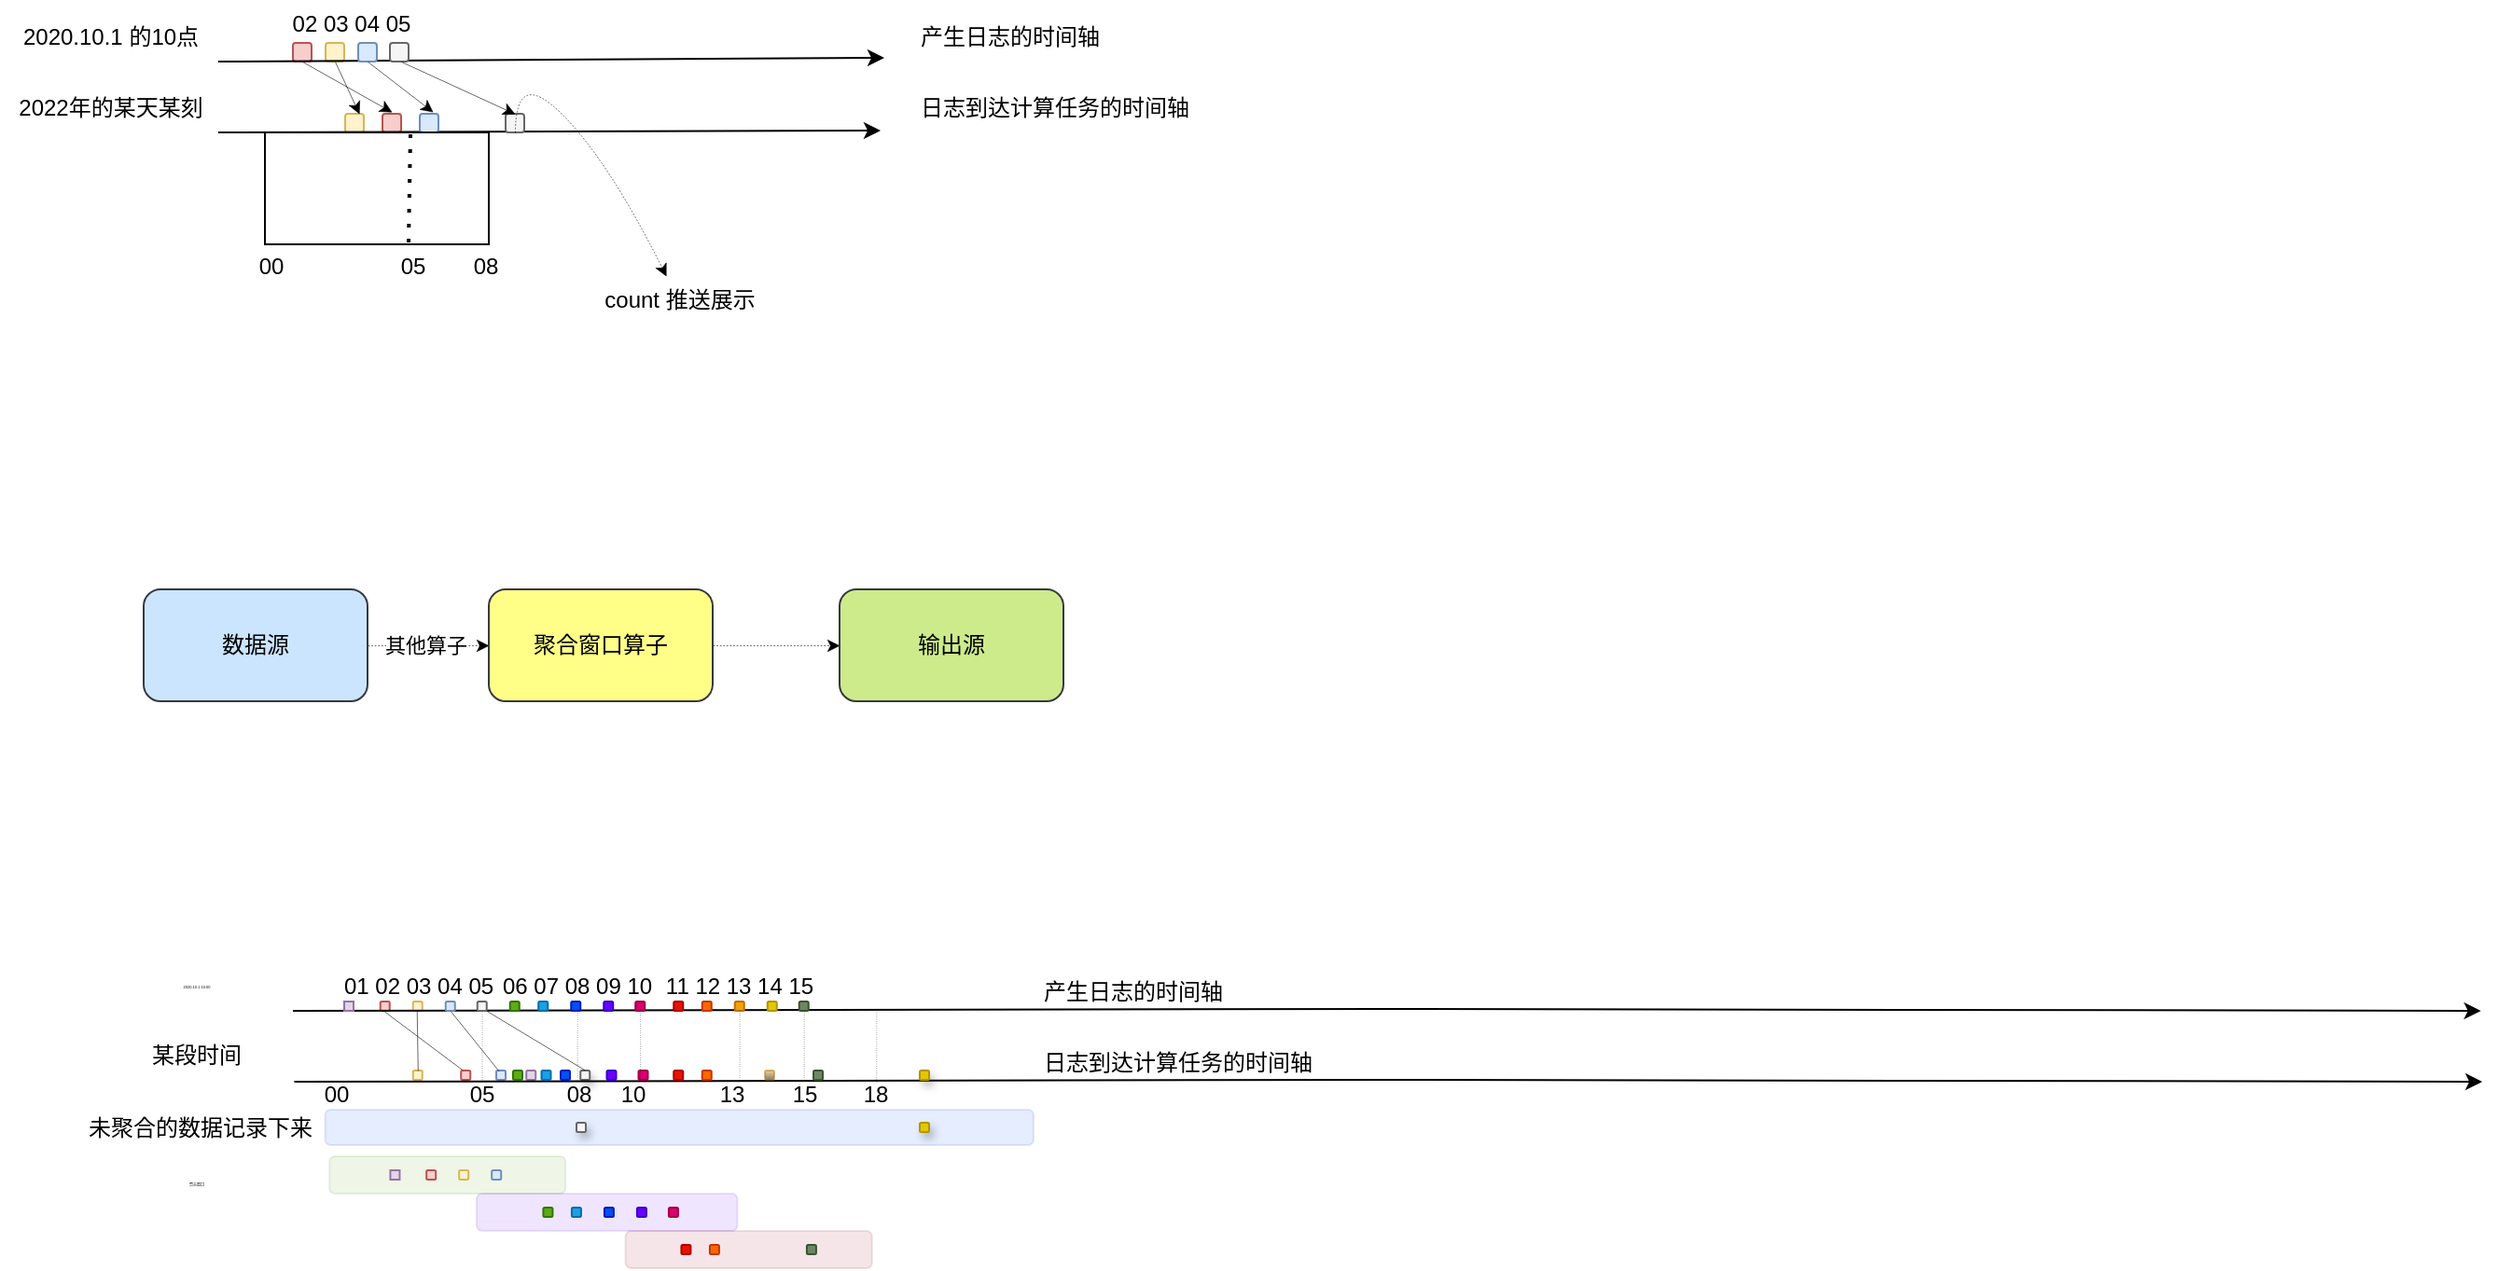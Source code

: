 <mxfile version="20.4.0" type="github">
  <diagram id="sPJugvbC0ONJ9PqJ7Bom" name="第 1 页">
    <mxGraphModel dx="702" dy="395" grid="0" gridSize="10" guides="1" tooltips="1" connect="1" arrows="1" fold="1" page="1" pageScale="1" pageWidth="827" pageHeight="1169" math="0" shadow="0">
      <root>
        <mxCell id="0" />
        <mxCell id="1" parent="0" />
        <mxCell id="6XPgIttAEbWycJ4cvZvO-1" value="" style="rounded=1;whiteSpace=wrap;html=1;fillColor=#f8cecc;strokeColor=#b85450;" parent="1" vertex="1">
          <mxGeometry x="175" y="298" width="10" height="10" as="geometry" />
        </mxCell>
        <mxCell id="6XPgIttAEbWycJ4cvZvO-5" value="" style="rounded=1;whiteSpace=wrap;html=1;fillColor=#fff2cc;strokeColor=#d6b656;" parent="1" vertex="1">
          <mxGeometry x="192.5" y="298" width="10" height="10" as="geometry" />
        </mxCell>
        <mxCell id="6XPgIttAEbWycJ4cvZvO-9" value="" style="endArrow=classic;html=1;rounded=0;strokeWidth=1;" parent="1" edge="1">
          <mxGeometry width="50" height="50" relative="1" as="geometry">
            <mxPoint x="135" y="308" as="sourcePoint" />
            <mxPoint x="492" y="306" as="targetPoint" />
          </mxGeometry>
        </mxCell>
        <mxCell id="6XPgIttAEbWycJ4cvZvO-10" value="" style="rounded=1;whiteSpace=wrap;html=1;fillColor=#f8cecc;strokeColor=#b85450;" parent="1" vertex="1">
          <mxGeometry x="223" y="336" width="10" height="10" as="geometry" />
        </mxCell>
        <mxCell id="6XPgIttAEbWycJ4cvZvO-11" value="" style="rounded=1;whiteSpace=wrap;html=1;fillColor=#fff2cc;strokeColor=#d6b656;" parent="1" vertex="1">
          <mxGeometry x="203" y="336" width="10" height="10" as="geometry" />
        </mxCell>
        <mxCell id="6XPgIttAEbWycJ4cvZvO-12" value="" style="endArrow=classic;html=1;rounded=0;strokeWidth=1;" parent="1" edge="1">
          <mxGeometry width="50" height="50" relative="1" as="geometry">
            <mxPoint x="135" y="346" as="sourcePoint" />
            <mxPoint x="490" y="345" as="targetPoint" />
          </mxGeometry>
        </mxCell>
        <mxCell id="6XPgIttAEbWycJ4cvZvO-15" value="" style="rounded=1;whiteSpace=wrap;html=1;fillColor=#dae8fc;strokeColor=#6c8ebf;" parent="1" vertex="1">
          <mxGeometry x="210" y="298" width="10" height="10" as="geometry" />
        </mxCell>
        <mxCell id="6XPgIttAEbWycJ4cvZvO-16" value="" style="rounded=1;whiteSpace=wrap;html=1;fillColor=#dae8fc;strokeColor=#6c8ebf;" parent="1" vertex="1">
          <mxGeometry x="243" y="336" width="10" height="10" as="geometry" />
        </mxCell>
        <mxCell id="6XPgIttAEbWycJ4cvZvO-17" value="" style="endArrow=classic;html=1;rounded=1;strokeWidth=0.3;exitX=0.5;exitY=1;exitDx=0;exitDy=0;" parent="1" source="6XPgIttAEbWycJ4cvZvO-1" edge="1">
          <mxGeometry width="50" height="50" relative="1" as="geometry">
            <mxPoint x="253" y="360" as="sourcePoint" />
            <mxPoint x="228" y="335" as="targetPoint" />
          </mxGeometry>
        </mxCell>
        <mxCell id="6XPgIttAEbWycJ4cvZvO-18" value="" style="rounded=1;whiteSpace=wrap;html=1;fillColor=#f5f5f5;strokeColor=#666666;fontColor=#333333;" parent="1" vertex="1">
          <mxGeometry x="227" y="298" width="10" height="10" as="geometry" />
        </mxCell>
        <mxCell id="6XPgIttAEbWycJ4cvZvO-19" value="" style="rounded=1;whiteSpace=wrap;html=1;fillColor=#f5f5f5;strokeColor=#666666;fontColor=#333333;" parent="1" vertex="1">
          <mxGeometry x="289" y="336" width="10" height="10" as="geometry" />
        </mxCell>
        <mxCell id="6XPgIttAEbWycJ4cvZvO-20" value="02 03 04 05" style="text;html=1;align=center;verticalAlign=middle;resizable=0;points=[];autosize=1;strokeColor=none;fillColor=none;" parent="1" vertex="1">
          <mxGeometry x="165" y="275" width="81" height="26" as="geometry" />
        </mxCell>
        <mxCell id="6XPgIttAEbWycJ4cvZvO-21" value="产生日志的时间轴" style="text;html=1;align=center;verticalAlign=middle;resizable=0;points=[];autosize=1;strokeColor=none;fillColor=none;" parent="1" vertex="1">
          <mxGeometry x="502" y="282" width="114" height="26" as="geometry" />
        </mxCell>
        <mxCell id="6XPgIttAEbWycJ4cvZvO-22" value="日志到达计算任务的时间轴" style="text;html=1;align=center;verticalAlign=middle;resizable=0;points=[];autosize=1;strokeColor=none;fillColor=none;" parent="1" vertex="1">
          <mxGeometry x="502" y="320" width="162" height="26" as="geometry" />
        </mxCell>
        <mxCell id="6XPgIttAEbWycJ4cvZvO-24" value="" style="endArrow=classic;html=1;rounded=1;strokeWidth=0.3;exitX=0.5;exitY=1;exitDx=0;exitDy=0;entryX=0.75;entryY=0;entryDx=0;entryDy=0;" parent="1" source="6XPgIttAEbWycJ4cvZvO-5" target="6XPgIttAEbWycJ4cvZvO-11" edge="1">
          <mxGeometry width="50" height="50" relative="1" as="geometry">
            <mxPoint x="190" y="318" as="sourcePoint" />
            <mxPoint x="209" y="334" as="targetPoint" />
          </mxGeometry>
        </mxCell>
        <mxCell id="6XPgIttAEbWycJ4cvZvO-25" value="" style="endArrow=classic;html=1;rounded=1;strokeWidth=0.3;exitX=0.5;exitY=1;exitDx=0;exitDy=0;" parent="1" edge="1">
          <mxGeometry width="50" height="50" relative="1" as="geometry">
            <mxPoint x="215" y="308" as="sourcePoint" />
            <mxPoint x="250" y="335" as="targetPoint" />
          </mxGeometry>
        </mxCell>
        <mxCell id="6XPgIttAEbWycJ4cvZvO-26" value="" style="endArrow=classic;html=1;rounded=1;strokeWidth=0.3;exitX=0.5;exitY=1;exitDx=0;exitDy=0;entryX=0.5;entryY=0;entryDx=0;entryDy=0;" parent="1" target="6XPgIttAEbWycJ4cvZvO-19" edge="1">
          <mxGeometry width="50" height="50" relative="1" as="geometry">
            <mxPoint x="233" y="308" as="sourcePoint" />
            <mxPoint x="293.5" y="334" as="targetPoint" />
          </mxGeometry>
        </mxCell>
        <mxCell id="6XPgIttAEbWycJ4cvZvO-29" value="" style="rounded=0;whiteSpace=wrap;html=1;" parent="1" vertex="1">
          <mxGeometry x="160" y="346" width="120" height="60" as="geometry" />
        </mxCell>
        <mxCell id="6XPgIttAEbWycJ4cvZvO-31" value="" style="endArrow=none;dashed=1;html=1;dashPattern=1 3;strokeWidth=2;rounded=1;" parent="1" edge="1">
          <mxGeometry width="50" height="50" relative="1" as="geometry">
            <mxPoint x="237" y="405" as="sourcePoint" />
            <mxPoint x="238" y="347" as="targetPoint" />
          </mxGeometry>
        </mxCell>
        <mxCell id="6XPgIttAEbWycJ4cvZvO-32" value="00" style="text;html=1;align=center;verticalAlign=middle;resizable=0;points=[];autosize=1;strokeColor=none;fillColor=none;" parent="1" vertex="1">
          <mxGeometry x="147" y="405" width="31" height="26" as="geometry" />
        </mxCell>
        <mxCell id="6XPgIttAEbWycJ4cvZvO-33" value="08" style="text;html=1;align=center;verticalAlign=middle;resizable=0;points=[];autosize=1;strokeColor=none;fillColor=none;" parent="1" vertex="1">
          <mxGeometry x="262" y="405" width="31" height="26" as="geometry" />
        </mxCell>
        <mxCell id="6XPgIttAEbWycJ4cvZvO-34" value="" style="curved=1;endArrow=classic;html=1;rounded=1;dashed=1;strokeWidth=0.3;exitX=0.5;exitY=1;exitDx=0;exitDy=0;" parent="1" source="6XPgIttAEbWycJ4cvZvO-19" target="6XPgIttAEbWycJ4cvZvO-35" edge="1">
          <mxGeometry width="50" height="50" relative="1" as="geometry">
            <mxPoint x="344" y="311" as="sourcePoint" />
            <mxPoint x="368" y="471" as="targetPoint" />
            <Array as="points">
              <mxPoint x="294" y="311" />
              <mxPoint x="344" y="361" />
            </Array>
          </mxGeometry>
        </mxCell>
        <mxCell id="6XPgIttAEbWycJ4cvZvO-35" value="count 推送展示" style="text;html=1;align=center;verticalAlign=middle;resizable=0;points=[];autosize=1;strokeColor=none;fillColor=none;" parent="1" vertex="1">
          <mxGeometry x="332" y="423" width="99" height="26" as="geometry" />
        </mxCell>
        <mxCell id="6XPgIttAEbWycJ4cvZvO-36" value="05" style="text;html=1;align=center;verticalAlign=middle;resizable=0;points=[];autosize=1;strokeColor=none;fillColor=none;" parent="1" vertex="1">
          <mxGeometry x="223" y="405" width="31" height="26" as="geometry" />
        </mxCell>
        <mxCell id="6XPgIttAEbWycJ4cvZvO-37" value="2020.10.1 的10点" style="text;html=1;align=center;verticalAlign=middle;resizable=0;points=[];autosize=1;strokeColor=none;fillColor=none;" parent="1" vertex="1">
          <mxGeometry x="21" y="282" width="112" height="26" as="geometry" />
        </mxCell>
        <mxCell id="6XPgIttAEbWycJ4cvZvO-38" value="2022年的某天某刻" style="text;html=1;align=center;verticalAlign=middle;resizable=0;points=[];autosize=1;strokeColor=none;fillColor=none;" parent="1" vertex="1">
          <mxGeometry x="18.5" y="320" width="117" height="26" as="geometry" />
        </mxCell>
        <mxCell id="6XPgIttAEbWycJ4cvZvO-42" value="" style="edgeStyle=orthogonalEdgeStyle;rounded=1;orthogonalLoop=1;jettySize=auto;html=1;dashed=1;strokeWidth=0.3;" parent="1" source="6XPgIttAEbWycJ4cvZvO-39" target="6XPgIttAEbWycJ4cvZvO-40" edge="1">
          <mxGeometry relative="1" as="geometry" />
        </mxCell>
        <mxCell id="6XPgIttAEbWycJ4cvZvO-44" value="其他算子" style="edgeLabel;html=1;align=center;verticalAlign=middle;resizable=0;points=[];" parent="6XPgIttAEbWycJ4cvZvO-42" vertex="1" connectable="0">
          <mxGeometry x="-0.064" relative="1" as="geometry">
            <mxPoint as="offset" />
          </mxGeometry>
        </mxCell>
        <mxCell id="6XPgIttAEbWycJ4cvZvO-39" value="数据源" style="rounded=1;whiteSpace=wrap;html=1;fillColor=#cce5ff;strokeColor=#36393d;" parent="1" vertex="1">
          <mxGeometry x="95" y="591" width="120" height="60" as="geometry" />
        </mxCell>
        <mxCell id="6XPgIttAEbWycJ4cvZvO-43" value="" style="edgeStyle=orthogonalEdgeStyle;rounded=1;orthogonalLoop=1;jettySize=auto;html=1;dashed=1;strokeWidth=0.3;" parent="1" source="6XPgIttAEbWycJ4cvZvO-40" target="6XPgIttAEbWycJ4cvZvO-41" edge="1">
          <mxGeometry relative="1" as="geometry" />
        </mxCell>
        <mxCell id="6XPgIttAEbWycJ4cvZvO-40" value="聚合窗口算子" style="rounded=1;whiteSpace=wrap;html=1;fillColor=#ffff88;strokeColor=#36393d;" parent="1" vertex="1">
          <mxGeometry x="280" y="591" width="120" height="60" as="geometry" />
        </mxCell>
        <mxCell id="6XPgIttAEbWycJ4cvZvO-41" value="输出源" style="rounded=1;whiteSpace=wrap;html=1;fillColor=#cdeb8b;strokeColor=#36393d;" parent="1" vertex="1">
          <mxGeometry x="468" y="591" width="120" height="60" as="geometry" />
        </mxCell>
        <mxCell id="oD4sQb2ByNEXu4j8s0dV-1" value="" style="rounded=1;whiteSpace=wrap;html=1;fillColor=#f8cecc;strokeColor=#b85450;" vertex="1" parent="1">
          <mxGeometry x="221.87" y="812" width="5" height="5" as="geometry" />
        </mxCell>
        <mxCell id="oD4sQb2ByNEXu4j8s0dV-2" value="" style="rounded=1;whiteSpace=wrap;html=1;fillColor=#fff2cc;strokeColor=#d6b656;" vertex="1" parent="1">
          <mxGeometry x="239.37" y="812" width="5" height="5" as="geometry" />
        </mxCell>
        <mxCell id="oD4sQb2ByNEXu4j8s0dV-3" value="" style="endArrow=classic;html=1;rounded=0;strokeWidth=1;" edge="1" parent="1">
          <mxGeometry width="50" height="50" relative="1" as="geometry">
            <mxPoint x="175" y="817" as="sourcePoint" />
            <mxPoint x="1347.75" y="817" as="targetPoint" />
            <Array as="points">
              <mxPoint x="761" y="816" />
            </Array>
          </mxGeometry>
        </mxCell>
        <mxCell id="oD4sQb2ByNEXu4j8s0dV-4" value="" style="rounded=1;whiteSpace=wrap;html=1;fillColor=#f8cecc;strokeColor=#b85450;" vertex="1" parent="1">
          <mxGeometry x="265.12" y="849" width="5" height="5" as="geometry" />
        </mxCell>
        <mxCell id="oD4sQb2ByNEXu4j8s0dV-5" value="" style="rounded=1;whiteSpace=wrap;html=1;fillColor=#fff2cc;strokeColor=#d6b656;" vertex="1" parent="1">
          <mxGeometry x="239.37" y="849" width="5" height="5" as="geometry" />
        </mxCell>
        <mxCell id="oD4sQb2ByNEXu4j8s0dV-7" value="" style="rounded=1;whiteSpace=wrap;html=1;fillColor=#dae8fc;strokeColor=#6c8ebf;" vertex="1" parent="1">
          <mxGeometry x="256.87" y="812" width="5" height="5" as="geometry" />
        </mxCell>
        <mxCell id="oD4sQb2ByNEXu4j8s0dV-8" value="" style="rounded=1;whiteSpace=wrap;html=1;fillColor=#dae8fc;strokeColor=#6c8ebf;" vertex="1" parent="1">
          <mxGeometry x="284" y="849" width="5" height="5" as="geometry" />
        </mxCell>
        <mxCell id="oD4sQb2ByNEXu4j8s0dV-10" value="" style="rounded=1;whiteSpace=wrap;html=1;fillColor=#f5f5f5;strokeColor=#666666;fontColor=#333333;" vertex="1" parent="1">
          <mxGeometry x="273.87" y="812" width="5" height="5" as="geometry" />
        </mxCell>
        <mxCell id="oD4sQb2ByNEXu4j8s0dV-11" value="" style="rounded=1;whiteSpace=wrap;html=1;fillColor=#f5f5f5;strokeColor=#666666;fontColor=#333333;sketch=0;shadow=1;glass=0;" vertex="1" parent="1">
          <mxGeometry x="329.12" y="849" width="5" height="5" as="geometry" />
        </mxCell>
        <mxCell id="oD4sQb2ByNEXu4j8s0dV-12" value="01 02 03 04 05" style="text;html=1;align=center;verticalAlign=middle;resizable=0;points=[];autosize=1;strokeColor=none;fillColor=none;" vertex="1" parent="1">
          <mxGeometry x="192.5" y="791" width="98" height="26" as="geometry" />
        </mxCell>
        <mxCell id="oD4sQb2ByNEXu4j8s0dV-20" value="00" style="text;html=1;align=center;verticalAlign=middle;resizable=0;points=[];autosize=1;strokeColor=none;fillColor=none;" vertex="1" parent="1">
          <mxGeometry x="182" y="849" width="31" height="26" as="geometry" />
        </mxCell>
        <mxCell id="oD4sQb2ByNEXu4j8s0dV-21" value="08" style="text;html=1;align=center;verticalAlign=middle;resizable=0;points=[];autosize=1;strokeColor=none;fillColor=none;" vertex="1" parent="1">
          <mxGeometry x="312.25" y="849" width="31" height="26" as="geometry" />
        </mxCell>
        <mxCell id="oD4sQb2ByNEXu4j8s0dV-24" value="05" style="text;html=1;align=center;verticalAlign=middle;resizable=0;points=[];autosize=1;strokeColor=none;fillColor=none;" vertex="1" parent="1">
          <mxGeometry x="260.37" y="849" width="31" height="26" as="geometry" />
        </mxCell>
        <mxCell id="oD4sQb2ByNEXu4j8s0dV-25" value="&lt;font style=&quot;line-height: 0.8; font-size: 2px;&quot;&gt;2020.10.1 10:00&lt;/font&gt;" style="text;html=1;align=center;verticalAlign=middle;resizable=0;points=[];autosize=1;strokeColor=none;fillColor=none;fontSize=2;" vertex="1" parent="1">
          <mxGeometry x="70" y="791" width="105" height="26" as="geometry" />
        </mxCell>
        <mxCell id="oD4sQb2ByNEXu4j8s0dV-26" value="某段时间" style="text;html=1;align=center;verticalAlign=middle;resizable=0;points=[];autosize=1;strokeColor=none;fillColor=none;" vertex="1" parent="1">
          <mxGeometry x="89.5" y="828" width="66" height="26" as="geometry" />
        </mxCell>
        <mxCell id="oD4sQb2ByNEXu4j8s0dV-33" value="" style="rounded=1;whiteSpace=wrap;html=1;fillColor=#e1d5e7;strokeColor=#9673a6;arcSize=0;" vertex="1" parent="1">
          <mxGeometry x="202.5" y="812" width="5" height="5" as="geometry" />
        </mxCell>
        <mxCell id="oD4sQb2ByNEXu4j8s0dV-34" value="" style="rounded=1;whiteSpace=wrap;html=1;fillColor=#e1d5e7;strokeColor=#9673a6;" vertex="1" parent="1">
          <mxGeometry x="300.12" y="849" width="5" height="5" as="geometry" />
        </mxCell>
        <mxCell id="oD4sQb2ByNEXu4j8s0dV-50" value="" style="rounded=1;whiteSpace=wrap;html=1;fillColor=#1ba1e2;strokeColor=#006EAF;fontColor=#ffffff;" vertex="1" parent="1">
          <mxGeometry x="306.62" y="812" width="5" height="5" as="geometry" />
        </mxCell>
        <mxCell id="oD4sQb2ByNEXu4j8s0dV-51" value="" style="rounded=1;whiteSpace=wrap;html=1;fillColor=#0050ef;strokeColor=#001DBC;fontColor=#ffffff;" vertex="1" parent="1">
          <mxGeometry x="324.12" y="812" width="5" height="5" as="geometry" />
        </mxCell>
        <mxCell id="oD4sQb2ByNEXu4j8s0dV-52" value="" style="rounded=1;whiteSpace=wrap;html=1;fillColor=#6a00ff;strokeColor=#3700CC;fontColor=#ffffff;" vertex="1" parent="1">
          <mxGeometry x="341.62" y="812" width="5" height="5" as="geometry" />
        </mxCell>
        <mxCell id="oD4sQb2ByNEXu4j8s0dV-53" value="" style="rounded=1;whiteSpace=wrap;html=1;fillColor=#d80073;strokeColor=#A50040;fontColor=#ffffff;" vertex="1" parent="1">
          <mxGeometry x="358.62" y="812" width="5" height="5" as="geometry" />
        </mxCell>
        <mxCell id="oD4sQb2ByNEXu4j8s0dV-54" value="06 07 08 09 10" style="text;html=1;align=center;verticalAlign=middle;resizable=0;points=[];autosize=1;strokeColor=none;fillColor=none;" vertex="1" parent="1">
          <mxGeometry x="277.62" y="791" width="98" height="26" as="geometry" />
        </mxCell>
        <mxCell id="oD4sQb2ByNEXu4j8s0dV-55" value="" style="rounded=1;whiteSpace=wrap;html=1;fillColor=#60a917;strokeColor=#2D7600;fontColor=#ffffff;" vertex="1" parent="1">
          <mxGeometry x="291.37" y="812" width="5" height="5" as="geometry" />
        </mxCell>
        <mxCell id="oD4sQb2ByNEXu4j8s0dV-56" value="" style="rounded=1;whiteSpace=wrap;html=1;fillColor=#fa6800;strokeColor=#C73500;fontColor=#000000;" vertex="1" parent="1">
          <mxGeometry x="394.37" y="812" width="5" height="5" as="geometry" />
        </mxCell>
        <mxCell id="oD4sQb2ByNEXu4j8s0dV-57" value="" style="rounded=1;whiteSpace=wrap;html=1;fillColor=#f0a30a;strokeColor=#BD7000;fontColor=#000000;" vertex="1" parent="1">
          <mxGeometry x="411.87" y="812" width="5" height="5" as="geometry" />
        </mxCell>
        <mxCell id="oD4sQb2ByNEXu4j8s0dV-58" value="" style="rounded=1;whiteSpace=wrap;html=1;fillColor=#e3c800;strokeColor=#B09500;fontColor=#000000;" vertex="1" parent="1">
          <mxGeometry x="429.37" y="812" width="5" height="5" as="geometry" />
        </mxCell>
        <mxCell id="oD4sQb2ByNEXu4j8s0dV-59" value="" style="rounded=1;whiteSpace=wrap;html=1;fillColor=#6d8764;strokeColor=#3A5431;fontColor=#ffffff;" vertex="1" parent="1">
          <mxGeometry x="446.37" y="812" width="5" height="5" as="geometry" />
        </mxCell>
        <mxCell id="oD4sQb2ByNEXu4j8s0dV-60" value="11 12 13 14 15" style="text;html=1;align=center;verticalAlign=middle;resizable=0;points=[];autosize=1;strokeColor=none;fillColor=none;" vertex="1" parent="1">
          <mxGeometry x="365.25" y="791" width="97" height="26" as="geometry" />
        </mxCell>
        <mxCell id="oD4sQb2ByNEXu4j8s0dV-61" value="" style="rounded=1;whiteSpace=wrap;html=1;fillColor=#e51400;strokeColor=#B20000;fontColor=#ffffff;" vertex="1" parent="1">
          <mxGeometry x="379.12" y="812" width="5" height="5" as="geometry" />
        </mxCell>
        <mxCell id="oD4sQb2ByNEXu4j8s0dV-72" value="10" style="text;html=1;align=center;verticalAlign=middle;resizable=0;points=[];autosize=1;strokeColor=none;fillColor=none;" vertex="1" parent="1">
          <mxGeometry x="341.25" y="849" width="31" height="26" as="geometry" />
        </mxCell>
        <mxCell id="oD4sQb2ByNEXu4j8s0dV-73" value="15" style="text;html=1;align=center;verticalAlign=middle;resizable=0;points=[];autosize=1;strokeColor=none;fillColor=none;" vertex="1" parent="1">
          <mxGeometry x="433" y="849" width="31" height="26" as="geometry" />
        </mxCell>
        <mxCell id="oD4sQb2ByNEXu4j8s0dV-74" value="18" style="text;html=1;align=center;verticalAlign=middle;resizable=0;points=[];autosize=1;strokeColor=none;fillColor=none;" vertex="1" parent="1">
          <mxGeometry x="471" y="849" width="31" height="26" as="geometry" />
        </mxCell>
        <mxCell id="oD4sQb2ByNEXu4j8s0dV-85" value="" style="endArrow=classic;html=1;rounded=0;strokeWidth=1;" edge="1" parent="1">
          <mxGeometry width="50" height="50" relative="1" as="geometry">
            <mxPoint x="175.75" y="855" as="sourcePoint" />
            <mxPoint x="1348.5" y="855" as="targetPoint" />
            <Array as="points">
              <mxPoint x="761.75" y="854" />
            </Array>
          </mxGeometry>
        </mxCell>
        <mxCell id="oD4sQb2ByNEXu4j8s0dV-94" value="13" style="text;html=1;align=center;verticalAlign=middle;resizable=0;points=[];autosize=1;strokeColor=none;fillColor=none;" vertex="1" parent="1">
          <mxGeometry x="394.75" y="849" width="31" height="26" as="geometry" />
        </mxCell>
        <mxCell id="oD4sQb2ByNEXu4j8s0dV-96" value="" style="rounded=1;whiteSpace=wrap;html=1;opacity=10;fillColor=#60a917;strokeColor=#2D7600;fontColor=#ffffff;" vertex="1" parent="1">
          <mxGeometry x="194.59" y="895" width="126.5" height="20" as="geometry" />
        </mxCell>
        <mxCell id="oD4sQb2ByNEXu4j8s0dV-97" value="" style="rounded=1;whiteSpace=wrap;html=1;opacity=10;fillColor=#6a00ff;strokeColor=#3700CC;fontColor=#ffffff;" vertex="1" parent="1">
          <mxGeometry x="273.46" y="915" width="139.75" height="20" as="geometry" />
        </mxCell>
        <mxCell id="oD4sQb2ByNEXu4j8s0dV-98" value="" style="rounded=1;whiteSpace=wrap;html=1;opacity=10;fillColor=#a20025;strokeColor=#6F0000;fontColor=#ffffff;" vertex="1" parent="1">
          <mxGeometry x="353.27" y="935" width="132.13" height="20" as="geometry" />
        </mxCell>
        <mxCell id="oD4sQb2ByNEXu4j8s0dV-109" value="" style="rounded=1;whiteSpace=wrap;html=1;fillColor=#1ba1e2;strokeColor=#006EAF;fontColor=#ffffff;" vertex="1" parent="1">
          <mxGeometry x="308.25" y="849" width="5" height="5" as="geometry" />
        </mxCell>
        <mxCell id="oD4sQb2ByNEXu4j8s0dV-110" value="" style="rounded=1;whiteSpace=wrap;html=1;fillColor=#0050ef;strokeColor=#001DBC;fontColor=#ffffff;" vertex="1" parent="1">
          <mxGeometry x="318.5" y="849" width="5" height="5" as="geometry" />
        </mxCell>
        <mxCell id="oD4sQb2ByNEXu4j8s0dV-111" value="" style="rounded=1;whiteSpace=wrap;html=1;fillColor=#6a00ff;strokeColor=#3700CC;fontColor=#ffffff;" vertex="1" parent="1">
          <mxGeometry x="343.25" y="849" width="5" height="5" as="geometry" />
        </mxCell>
        <mxCell id="oD4sQb2ByNEXu4j8s0dV-112" value="" style="rounded=1;whiteSpace=wrap;html=1;fillColor=#d80073;strokeColor=#A50040;fontColor=#ffffff;" vertex="1" parent="1">
          <mxGeometry x="360.25" y="849" width="5" height="5" as="geometry" />
        </mxCell>
        <mxCell id="oD4sQb2ByNEXu4j8s0dV-113" value="" style="rounded=1;whiteSpace=wrap;html=1;fillColor=#60a917;strokeColor=#2D7600;fontColor=#ffffff;" vertex="1" parent="1">
          <mxGeometry x="293" y="849" width="5" height="5" as="geometry" />
        </mxCell>
        <mxCell id="oD4sQb2ByNEXu4j8s0dV-115" value="" style="rounded=1;whiteSpace=wrap;html=1;fillColor=#fa6800;strokeColor=#C73500;fontColor=#000000;" vertex="1" parent="1">
          <mxGeometry x="394.37" y="849" width="5" height="5" as="geometry" />
        </mxCell>
        <mxCell id="oD4sQb2ByNEXu4j8s0dV-118" value="" style="rounded=1;whiteSpace=wrap;html=1;fillColor=#6d8764;strokeColor=#3A5431;fontColor=#ffffff;" vertex="1" parent="1">
          <mxGeometry x="454" y="849" width="5" height="5" as="geometry" />
        </mxCell>
        <mxCell id="oD4sQb2ByNEXu4j8s0dV-119" value="" style="rounded=1;whiteSpace=wrap;html=1;fillColor=#e51400;strokeColor=#B20000;fontColor=#ffffff;" vertex="1" parent="1">
          <mxGeometry x="379.12" y="849" width="5" height="5" as="geometry" />
        </mxCell>
        <mxCell id="oD4sQb2ByNEXu4j8s0dV-120" value="" style="rounded=1;whiteSpace=wrap;html=1;fillColor=#e3c800;strokeColor=#B09500;fontColor=#000000;shadow=1;" vertex="1" parent="1">
          <mxGeometry x="511" y="849" width="5" height="5" as="geometry" />
        </mxCell>
        <mxCell id="oD4sQb2ByNEXu4j8s0dV-122" value="" style="endArrow=none;html=1;rounded=0;strokeWidth=0.3;entryX=0.5;entryY=0;entryDx=0;entryDy=0;" edge="1" parent="1" target="oD4sQb2ByNEXu4j8s0dV-5">
          <mxGeometry width="50" height="50" relative="1" as="geometry">
            <mxPoint x="241.37" y="817" as="sourcePoint" />
            <mxPoint x="291.37" y="767" as="targetPoint" />
          </mxGeometry>
        </mxCell>
        <mxCell id="oD4sQb2ByNEXu4j8s0dV-124" value="" style="endArrow=none;html=1;rounded=0;strokeWidth=0.3;entryX=0.176;entryY=-0.014;entryDx=0;entryDy=0;entryPerimeter=0;" edge="1" parent="1" target="oD4sQb2ByNEXu4j8s0dV-24">
          <mxGeometry width="50" height="50" relative="1" as="geometry">
            <mxPoint x="223.62" y="817" as="sourcePoint" />
            <mxPoint x="320.87" y="848" as="targetPoint" />
          </mxGeometry>
        </mxCell>
        <mxCell id="oD4sQb2ByNEXu4j8s0dV-125" value="" style="endArrow=none;html=1;rounded=0;strokeWidth=0.3;entryX=0.804;entryY=0.007;entryDx=0;entryDy=0;entryPerimeter=0;" edge="1" parent="1" target="oD4sQb2ByNEXu4j8s0dV-24">
          <mxGeometry width="50" height="50" relative="1" as="geometry">
            <mxPoint x="259.37" y="817" as="sourcePoint" />
            <mxPoint x="356.62" y="848" as="targetPoint" />
          </mxGeometry>
        </mxCell>
        <mxCell id="oD4sQb2ByNEXu4j8s0dV-126" value="" style="endArrow=none;dashed=1;html=1;dashPattern=1 3;strokeWidth=0.3;rounded=0;entryX=0.855;entryY=0.984;entryDx=0;entryDy=0;entryPerimeter=0;" edge="1" parent="1" target="oD4sQb2ByNEXu4j8s0dV-12">
          <mxGeometry width="50" height="50" relative="1" as="geometry">
            <mxPoint x="276.23" y="855" as="sourcePoint" />
            <mxPoint x="277" y="818" as="targetPoint" />
          </mxGeometry>
        </mxCell>
        <mxCell id="oD4sQb2ByNEXu4j8s0dV-127" value="" style="endArrow=none;dashed=1;html=1;dashPattern=1 3;strokeWidth=0.3;rounded=0;entryX=0.855;entryY=0.984;entryDx=0;entryDy=0;entryPerimeter=0;" edge="1" parent="1">
          <mxGeometry width="50" height="50" relative="1" as="geometry">
            <mxPoint x="327.31" y="854.0" as="sourcePoint" />
            <mxPoint x="327.37" y="815.584" as="targetPoint" />
          </mxGeometry>
        </mxCell>
        <mxCell id="oD4sQb2ByNEXu4j8s0dV-128" value="" style="endArrow=none;dashed=1;html=1;dashPattern=1 3;strokeWidth=0.3;rounded=0;entryX=0.855;entryY=0.984;entryDx=0;entryDy=0;entryPerimeter=0;fontStyle=1" edge="1" parent="1">
          <mxGeometry width="50" height="50" relative="1" as="geometry">
            <mxPoint x="361.02" y="854.0" as="sourcePoint" />
            <mxPoint x="361.08" y="815.584" as="targetPoint" />
          </mxGeometry>
        </mxCell>
        <mxCell id="oD4sQb2ByNEXu4j8s0dV-129" value="" style="endArrow=none;dashed=1;html=1;dashPattern=1 3;strokeWidth=0.3;rounded=0;entryX=0.855;entryY=0.984;entryDx=0;entryDy=0;entryPerimeter=0;fontStyle=1" edge="1" parent="1">
          <mxGeometry width="50" height="50" relative="1" as="geometry">
            <mxPoint x="414.27" y="854" as="sourcePoint" />
            <mxPoint x="414.33" y="815.584" as="targetPoint" />
          </mxGeometry>
        </mxCell>
        <mxCell id="oD4sQb2ByNEXu4j8s0dV-130" value="" style="endArrow=none;dashed=1;html=1;dashPattern=1 3;strokeWidth=0.3;rounded=0;entryX=0.855;entryY=0.984;entryDx=0;entryDy=0;entryPerimeter=0;fontStyle=1" edge="1" parent="1">
          <mxGeometry width="50" height="50" relative="1" as="geometry">
            <mxPoint x="448.82" y="854" as="sourcePoint" />
            <mxPoint x="448.88" y="815.584" as="targetPoint" />
          </mxGeometry>
        </mxCell>
        <mxCell id="oD4sQb2ByNEXu4j8s0dV-131" value="" style="endArrow=none;dashed=1;html=1;dashPattern=1 3;strokeWidth=0.3;rounded=0;entryX=0.855;entryY=0.984;entryDx=0;entryDy=0;entryPerimeter=0;fontStyle=1" edge="1" parent="1">
          <mxGeometry width="50" height="50" relative="1" as="geometry">
            <mxPoint x="487.62" y="855" as="sourcePoint" />
            <mxPoint x="487.68" y="816.584" as="targetPoint" />
          </mxGeometry>
        </mxCell>
        <mxCell id="oD4sQb2ByNEXu4j8s0dV-135" value="" style="endArrow=none;html=1;rounded=0;strokeWidth=0.3;entryX=0.619;entryY=-0.012;entryDx=0;entryDy=0;entryPerimeter=0;" edge="1" parent="1" target="oD4sQb2ByNEXu4j8s0dV-21">
          <mxGeometry width="50" height="50" relative="1" as="geometry">
            <mxPoint x="278.87" y="817" as="sourcePoint" />
            <mxPoint x="330" y="848" as="targetPoint" />
          </mxGeometry>
        </mxCell>
        <mxCell id="oD4sQb2ByNEXu4j8s0dV-136" value="" style="rounded=1;whiteSpace=wrap;html=1;fillColor=#f8cecc;strokeColor=#b85450;" vertex="1" parent="1">
          <mxGeometry x="246.59" y="902.5" width="5" height="5" as="geometry" />
        </mxCell>
        <mxCell id="oD4sQb2ByNEXu4j8s0dV-137" value="" style="rounded=1;whiteSpace=wrap;html=1;fillColor=#fff2cc;strokeColor=#d6b656;" vertex="1" parent="1">
          <mxGeometry x="264.09" y="902.5" width="5" height="5" as="geometry" />
        </mxCell>
        <mxCell id="oD4sQb2ByNEXu4j8s0dV-138" value="" style="rounded=1;whiteSpace=wrap;html=1;fillColor=#dae8fc;strokeColor=#6c8ebf;" vertex="1" parent="1">
          <mxGeometry x="281.59" y="902.5" width="5" height="5" as="geometry" />
        </mxCell>
        <mxCell id="oD4sQb2ByNEXu4j8s0dV-139" value="" style="rounded=1;whiteSpace=wrap;html=1;fillColor=#e1d5e7;strokeColor=#9673a6;arcSize=0;" vertex="1" parent="1">
          <mxGeometry x="227.22" y="902.5" width="5" height="5" as="geometry" />
        </mxCell>
        <mxCell id="oD4sQb2ByNEXu4j8s0dV-140" value="" style="rounded=1;whiteSpace=wrap;html=1;fillColor=#1ba1e2;strokeColor=#006EAF;fontColor=#ffffff;" vertex="1" parent="1">
          <mxGeometry x="324.46" y="922.5" width="5" height="5" as="geometry" />
        </mxCell>
        <mxCell id="oD4sQb2ByNEXu4j8s0dV-141" value="" style="rounded=1;whiteSpace=wrap;html=1;fillColor=#0050ef;strokeColor=#001DBC;fontColor=#ffffff;" vertex="1" parent="1">
          <mxGeometry x="341.96" y="922.5" width="5" height="5" as="geometry" />
        </mxCell>
        <mxCell id="oD4sQb2ByNEXu4j8s0dV-142" value="" style="rounded=1;whiteSpace=wrap;html=1;fillColor=#6a00ff;strokeColor=#3700CC;fontColor=#ffffff;" vertex="1" parent="1">
          <mxGeometry x="359.46" y="922.5" width="5" height="5" as="geometry" />
        </mxCell>
        <mxCell id="oD4sQb2ByNEXu4j8s0dV-143" value="" style="rounded=1;whiteSpace=wrap;html=1;fillColor=#d80073;strokeColor=#A50040;fontColor=#ffffff;" vertex="1" parent="1">
          <mxGeometry x="376.46" y="922.5" width="5" height="5" as="geometry" />
        </mxCell>
        <mxCell id="oD4sQb2ByNEXu4j8s0dV-144" value="" style="rounded=1;whiteSpace=wrap;html=1;fillColor=#60a917;strokeColor=#2D7600;fontColor=#ffffff;" vertex="1" parent="1">
          <mxGeometry x="309.21" y="922.5" width="5" height="5" as="geometry" />
        </mxCell>
        <mxCell id="oD4sQb2ByNEXu4j8s0dV-145" value="" style="rounded=1;whiteSpace=wrap;html=1;fillColor=#fa6800;strokeColor=#C73500;fontColor=#000000;" vertex="1" parent="1">
          <mxGeometry x="398.46" y="942.5" width="5" height="5" as="geometry" />
        </mxCell>
        <mxCell id="oD4sQb2ByNEXu4j8s0dV-148" value="" style="rounded=1;whiteSpace=wrap;html=1;fillColor=#6d8764;strokeColor=#3A5431;fontColor=#ffffff;" vertex="1" parent="1">
          <mxGeometry x="450.46" y="942.5" width="5" height="5" as="geometry" />
        </mxCell>
        <mxCell id="oD4sQb2ByNEXu4j8s0dV-149" value="" style="rounded=1;whiteSpace=wrap;html=1;fillColor=#e51400;strokeColor=#B20000;fontColor=#ffffff;" vertex="1" parent="1">
          <mxGeometry x="383.21" y="942.5" width="5" height="5" as="geometry" />
        </mxCell>
        <mxCell id="oD4sQb2ByNEXu4j8s0dV-153" value="" style="rounded=1;whiteSpace=wrap;html=1;shadow=0;glass=0;sketch=0;opacity=10;fillColor=#0050ef;strokeColor=#001DBC;fontColor=#ffffff;" vertex="1" parent="1">
          <mxGeometry x="192.25" y="870" width="379.75" height="19" as="geometry" />
        </mxCell>
        <mxCell id="oD4sQb2ByNEXu4j8s0dV-155" value="" style="rounded=1;whiteSpace=wrap;html=1;fillColor=#f5f5f5;strokeColor=#666666;fontColor=#333333;sketch=0;shadow=1;glass=0;" vertex="1" parent="1">
          <mxGeometry x="327" y="877" width="5" height="5" as="geometry" />
        </mxCell>
        <mxCell id="oD4sQb2ByNEXu4j8s0dV-156" value="" style="rounded=1;whiteSpace=wrap;html=1;fillColor=#e3c800;strokeColor=#B09500;fontColor=#000000;shadow=1;" vertex="1" parent="1">
          <mxGeometry x="511" y="877" width="5" height="5" as="geometry" />
        </mxCell>
        <mxCell id="oD4sQb2ByNEXu4j8s0dV-157" value="" style="rounded=1;whiteSpace=wrap;html=1;fillColor=#f0a30a;strokeColor=#BD7000;fontColor=#000000;gradientColor=default;opacity=50;" vertex="1" parent="1">
          <mxGeometry x="428" y="849" width="5" height="5" as="geometry" />
        </mxCell>
        <mxCell id="oD4sQb2ByNEXu4j8s0dV-158" value="未聚合的数据记录下来" style="text;html=1;align=center;verticalAlign=middle;resizable=0;points=[];autosize=1;strokeColor=none;fillColor=none;" vertex="1" parent="1">
          <mxGeometry x="56" y="866.5" width="138" height="26" as="geometry" />
        </mxCell>
        <mxCell id="oD4sQb2ByNEXu4j8s0dV-159" value="产生日志的时间轴" style="text;html=1;align=center;verticalAlign=middle;resizable=0;points=[];autosize=1;strokeColor=none;fillColor=none;" vertex="1" parent="1">
          <mxGeometry x="568" y="794" width="114" height="26" as="geometry" />
        </mxCell>
        <mxCell id="oD4sQb2ByNEXu4j8s0dV-160" value="日志到达计算任务的时间轴" style="text;html=1;align=center;verticalAlign=middle;resizable=0;points=[];autosize=1;strokeColor=none;fillColor=none;" vertex="1" parent="1">
          <mxGeometry x="568" y="832" width="162" height="26" as="geometry" />
        </mxCell>
        <mxCell id="oD4sQb2ByNEXu4j8s0dV-161" value="聚合窗口" style="text;html=1;align=center;verticalAlign=middle;resizable=0;points=[];autosize=1;strokeColor=none;fillColor=none;fontSize=2;" vertex="1" parent="1">
          <mxGeometry x="89.5" y="896.5" width="66" height="26" as="geometry" />
        </mxCell>
      </root>
    </mxGraphModel>
  </diagram>
</mxfile>
